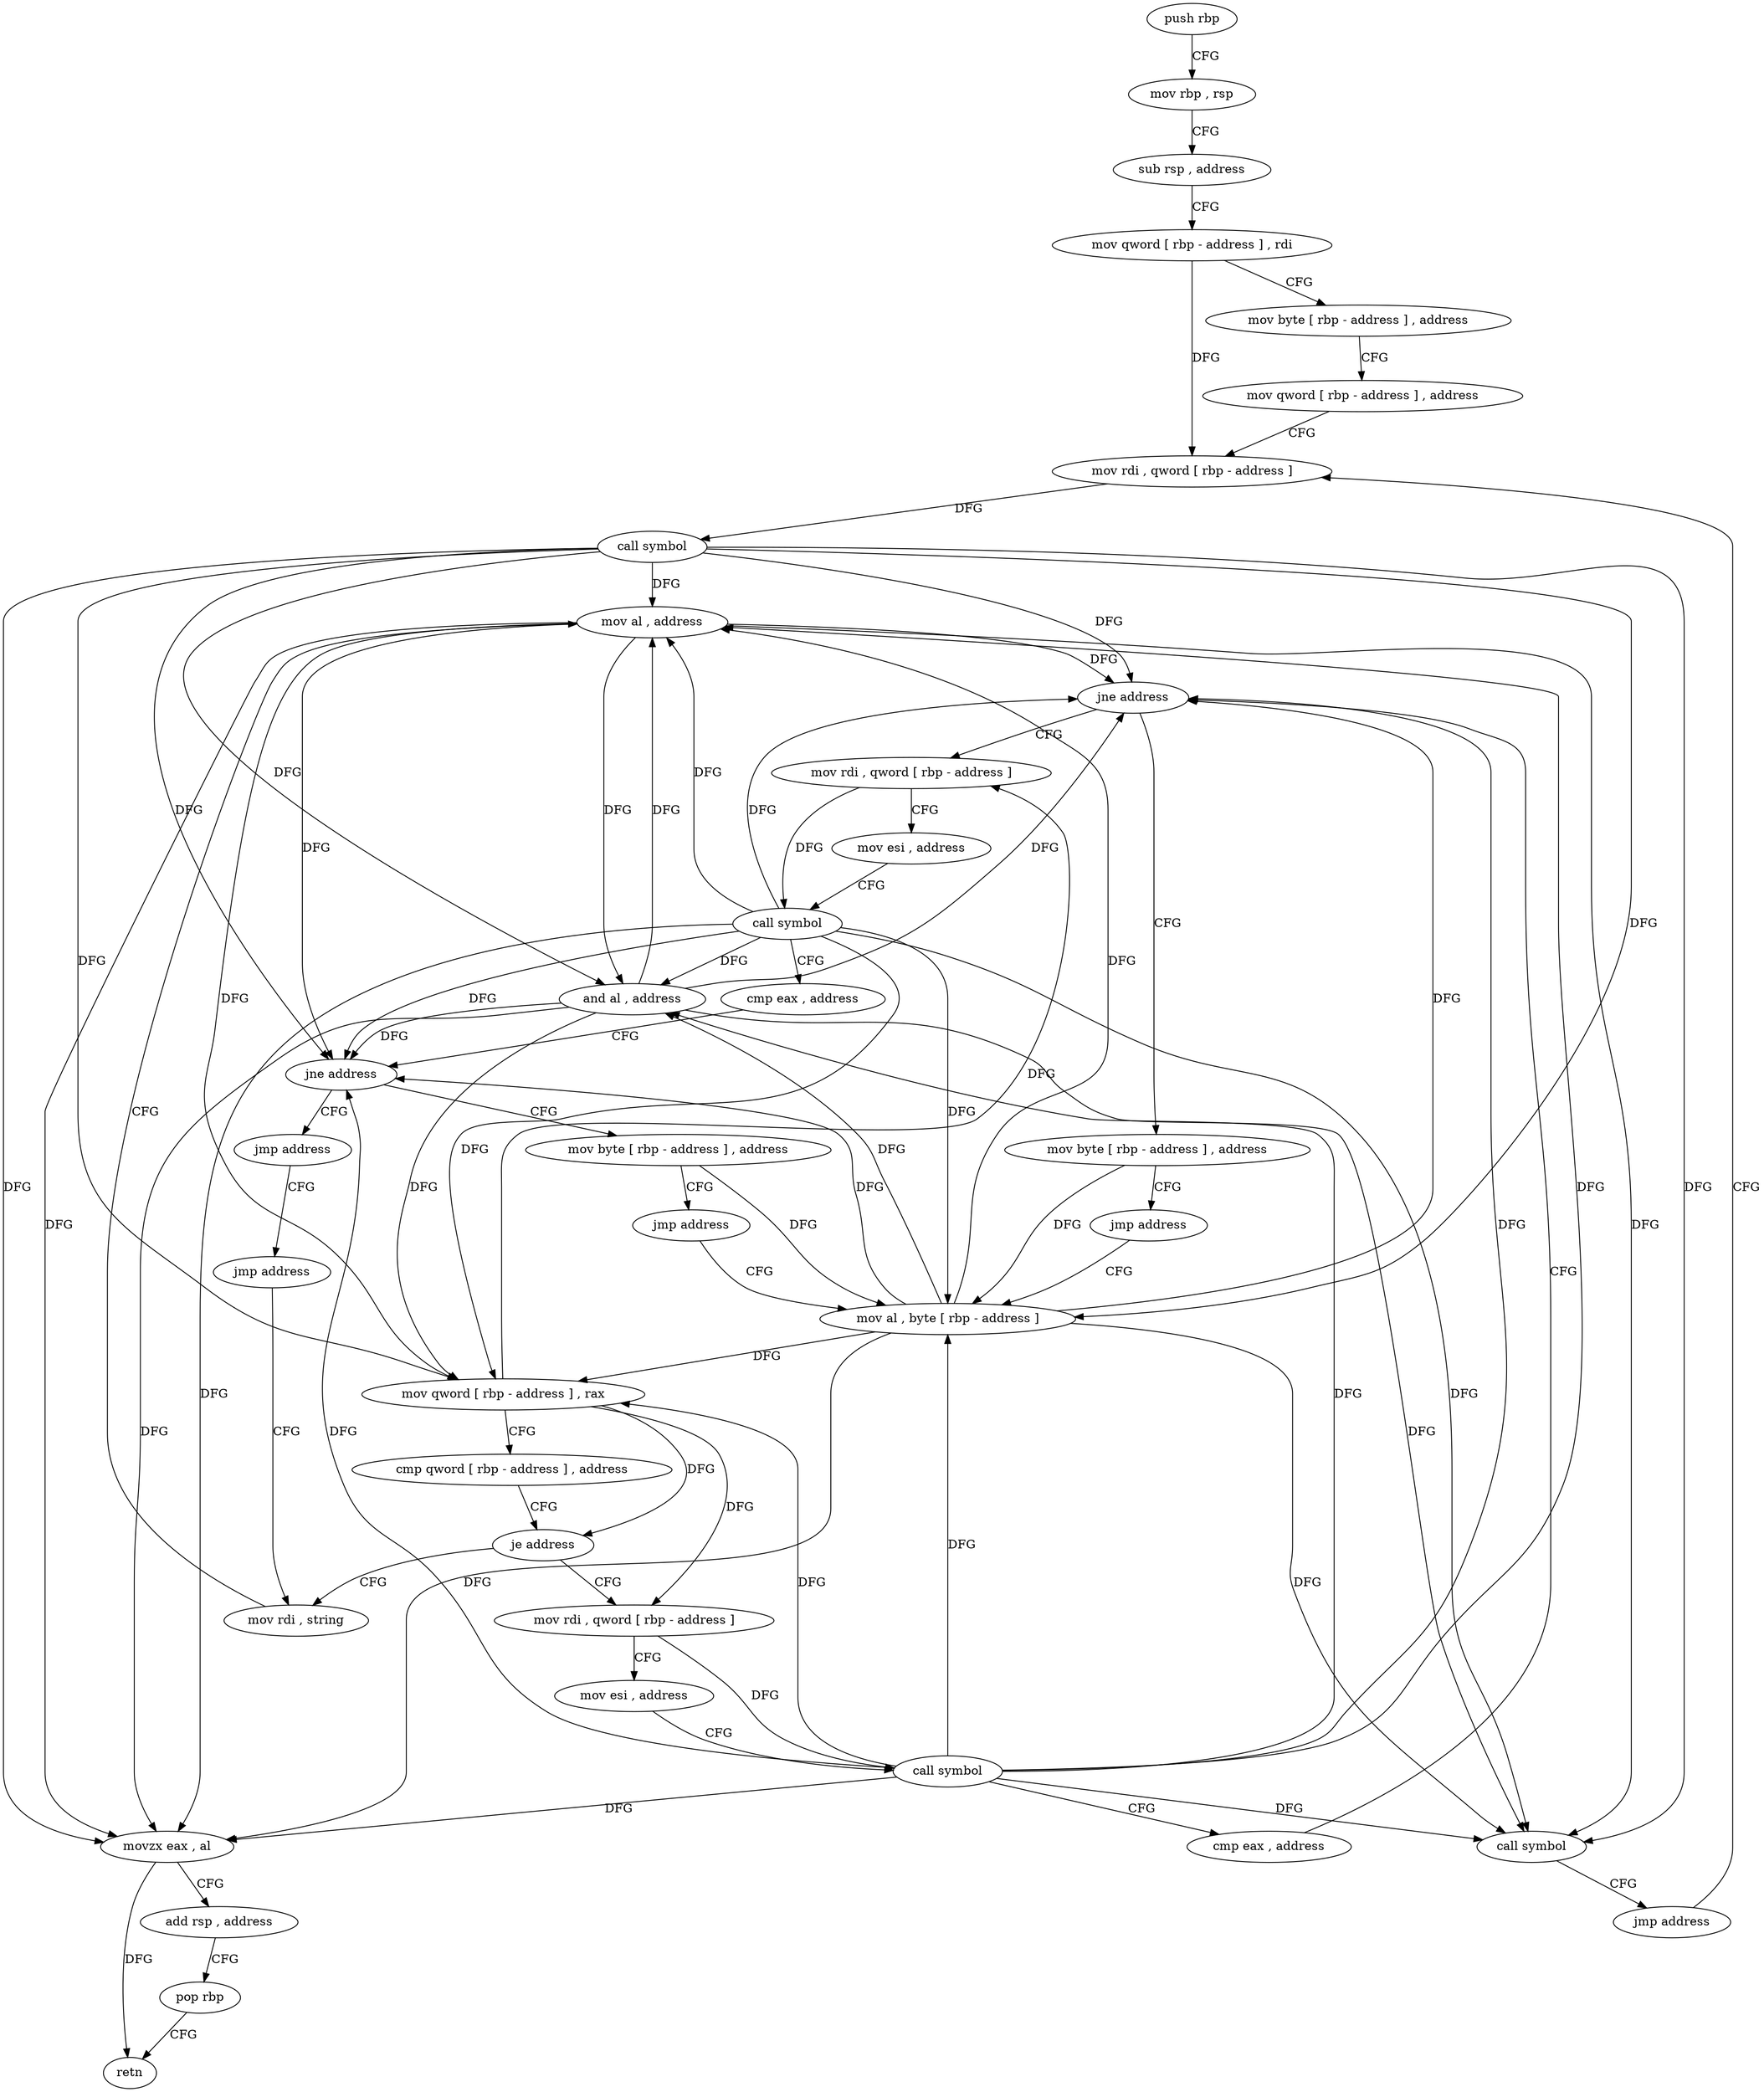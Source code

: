 digraph "func" {
"4217232" [label = "push rbp" ]
"4217233" [label = "mov rbp , rsp" ]
"4217236" [label = "sub rsp , address" ]
"4217240" [label = "mov qword [ rbp - address ] , rdi" ]
"4217244" [label = "mov byte [ rbp - address ] , address" ]
"4217248" [label = "mov qword [ rbp - address ] , address" ]
"4217256" [label = "mov rdi , qword [ rbp - address ]" ]
"4217354" [label = "mov rdi , string" ]
"4217364" [label = "mov al , address" ]
"4217366" [label = "call symbol" ]
"4217371" [label = "jmp address" ]
"4217280" [label = "mov rdi , qword [ rbp - address ]" ]
"4217284" [label = "mov esi , address" ]
"4217289" [label = "call symbol" ]
"4217294" [label = "cmp eax , address" ]
"4217297" [label = "jne address" ]
"4217312" [label = "mov rdi , qword [ rbp - address ]" ]
"4217303" [label = "mov byte [ rbp - address ] , address" ]
"4217260" [label = "call symbol" ]
"4217265" [label = "mov qword [ rbp - address ] , rax" ]
"4217269" [label = "cmp qword [ rbp - address ] , address" ]
"4217274" [label = "je address" ]
"4217316" [label = "mov esi , address" ]
"4217321" [label = "call symbol" ]
"4217326" [label = "cmp eax , address" ]
"4217329" [label = "jne address" ]
"4217344" [label = "jmp address" ]
"4217335" [label = "mov byte [ rbp - address ] , address" ]
"4217307" [label = "jmp address" ]
"4217376" [label = "mov al , byte [ rbp - address ]" ]
"4217349" [label = "jmp address" ]
"4217339" [label = "jmp address" ]
"4217379" [label = "and al , address" ]
"4217381" [label = "movzx eax , al" ]
"4217384" [label = "add rsp , address" ]
"4217388" [label = "pop rbp" ]
"4217389" [label = "retn" ]
"4217232" -> "4217233" [ label = "CFG" ]
"4217233" -> "4217236" [ label = "CFG" ]
"4217236" -> "4217240" [ label = "CFG" ]
"4217240" -> "4217244" [ label = "CFG" ]
"4217240" -> "4217256" [ label = "DFG" ]
"4217244" -> "4217248" [ label = "CFG" ]
"4217248" -> "4217256" [ label = "CFG" ]
"4217256" -> "4217260" [ label = "DFG" ]
"4217354" -> "4217364" [ label = "CFG" ]
"4217364" -> "4217366" [ label = "DFG" ]
"4217364" -> "4217265" [ label = "DFG" ]
"4217364" -> "4217297" [ label = "DFG" ]
"4217364" -> "4217329" [ label = "DFG" ]
"4217364" -> "4217379" [ label = "DFG" ]
"4217364" -> "4217381" [ label = "DFG" ]
"4217366" -> "4217371" [ label = "CFG" ]
"4217371" -> "4217256" [ label = "CFG" ]
"4217280" -> "4217284" [ label = "CFG" ]
"4217280" -> "4217289" [ label = "DFG" ]
"4217284" -> "4217289" [ label = "CFG" ]
"4217289" -> "4217294" [ label = "CFG" ]
"4217289" -> "4217265" [ label = "DFG" ]
"4217289" -> "4217364" [ label = "DFG" ]
"4217289" -> "4217366" [ label = "DFG" ]
"4217289" -> "4217297" [ label = "DFG" ]
"4217289" -> "4217329" [ label = "DFG" ]
"4217289" -> "4217376" [ label = "DFG" ]
"4217289" -> "4217379" [ label = "DFG" ]
"4217289" -> "4217381" [ label = "DFG" ]
"4217294" -> "4217297" [ label = "CFG" ]
"4217297" -> "4217312" [ label = "CFG" ]
"4217297" -> "4217303" [ label = "CFG" ]
"4217312" -> "4217316" [ label = "CFG" ]
"4217312" -> "4217321" [ label = "DFG" ]
"4217303" -> "4217307" [ label = "CFG" ]
"4217303" -> "4217376" [ label = "DFG" ]
"4217260" -> "4217265" [ label = "DFG" ]
"4217260" -> "4217364" [ label = "DFG" ]
"4217260" -> "4217366" [ label = "DFG" ]
"4217260" -> "4217297" [ label = "DFG" ]
"4217260" -> "4217329" [ label = "DFG" ]
"4217260" -> "4217376" [ label = "DFG" ]
"4217260" -> "4217379" [ label = "DFG" ]
"4217260" -> "4217381" [ label = "DFG" ]
"4217265" -> "4217269" [ label = "CFG" ]
"4217265" -> "4217274" [ label = "DFG" ]
"4217265" -> "4217280" [ label = "DFG" ]
"4217265" -> "4217312" [ label = "DFG" ]
"4217269" -> "4217274" [ label = "CFG" ]
"4217274" -> "4217354" [ label = "CFG" ]
"4217274" -> "4217280" [ label = "CFG" ]
"4217316" -> "4217321" [ label = "CFG" ]
"4217321" -> "4217326" [ label = "CFG" ]
"4217321" -> "4217265" [ label = "DFG" ]
"4217321" -> "4217364" [ label = "DFG" ]
"4217321" -> "4217366" [ label = "DFG" ]
"4217321" -> "4217297" [ label = "DFG" ]
"4217321" -> "4217329" [ label = "DFG" ]
"4217321" -> "4217376" [ label = "DFG" ]
"4217321" -> "4217379" [ label = "DFG" ]
"4217321" -> "4217381" [ label = "DFG" ]
"4217326" -> "4217329" [ label = "CFG" ]
"4217329" -> "4217344" [ label = "CFG" ]
"4217329" -> "4217335" [ label = "CFG" ]
"4217344" -> "4217349" [ label = "CFG" ]
"4217335" -> "4217339" [ label = "CFG" ]
"4217335" -> "4217376" [ label = "DFG" ]
"4217307" -> "4217376" [ label = "CFG" ]
"4217376" -> "4217379" [ label = "DFG" ]
"4217376" -> "4217265" [ label = "DFG" ]
"4217376" -> "4217364" [ label = "DFG" ]
"4217376" -> "4217366" [ label = "DFG" ]
"4217376" -> "4217297" [ label = "DFG" ]
"4217376" -> "4217329" [ label = "DFG" ]
"4217376" -> "4217381" [ label = "DFG" ]
"4217349" -> "4217354" [ label = "CFG" ]
"4217339" -> "4217376" [ label = "CFG" ]
"4217379" -> "4217381" [ label = "DFG" ]
"4217379" -> "4217265" [ label = "DFG" ]
"4217379" -> "4217364" [ label = "DFG" ]
"4217379" -> "4217366" [ label = "DFG" ]
"4217379" -> "4217297" [ label = "DFG" ]
"4217379" -> "4217329" [ label = "DFG" ]
"4217381" -> "4217384" [ label = "CFG" ]
"4217381" -> "4217389" [ label = "DFG" ]
"4217384" -> "4217388" [ label = "CFG" ]
"4217388" -> "4217389" [ label = "CFG" ]
}
